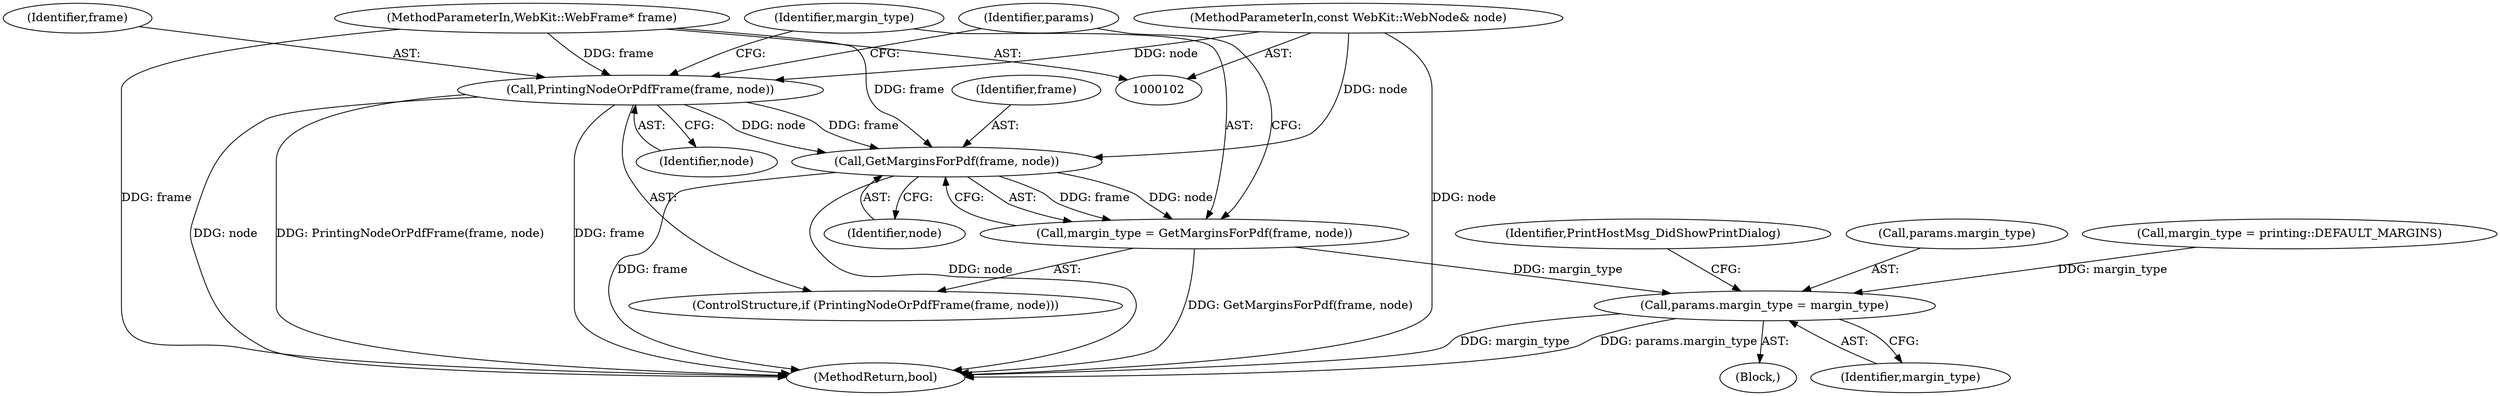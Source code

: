 digraph "0_Chrome_7a3439b3d169047c1c07f28a6f9cda341328980b_3@pointer" {
"1000144" [label="(Call,GetMarginsForPdf(frame, node))"];
"1000139" [label="(Call,PrintingNodeOrPdfFrame(frame, node))"];
"1000103" [label="(MethodParameterIn,WebKit::WebFrame* frame)"];
"1000104" [label="(MethodParameterIn,const WebKit::WebNode& node)"];
"1000142" [label="(Call,margin_type = GetMarginsForPdf(frame, node))"];
"1000147" [label="(Call,params.margin_type = margin_type)"];
"1000141" [label="(Identifier,node)"];
"1000135" [label="(Call,margin_type = printing::DEFAULT_MARGINS)"];
"1000107" [label="(Block,)"];
"1000154" [label="(Identifier,PrintHostMsg_DidShowPrintDialog)"];
"1000104" [label="(MethodParameterIn,const WebKit::WebNode& node)"];
"1000194" [label="(MethodReturn,bool)"];
"1000143" [label="(Identifier,margin_type)"];
"1000145" [label="(Identifier,frame)"];
"1000138" [label="(ControlStructure,if (PrintingNodeOrPdfFrame(frame, node)))"];
"1000146" [label="(Identifier,node)"];
"1000147" [label="(Call,params.margin_type = margin_type)"];
"1000148" [label="(Call,params.margin_type)"];
"1000140" [label="(Identifier,frame)"];
"1000144" [label="(Call,GetMarginsForPdf(frame, node))"];
"1000149" [label="(Identifier,params)"];
"1000103" [label="(MethodParameterIn,WebKit::WebFrame* frame)"];
"1000151" [label="(Identifier,margin_type)"];
"1000142" [label="(Call,margin_type = GetMarginsForPdf(frame, node))"];
"1000139" [label="(Call,PrintingNodeOrPdfFrame(frame, node))"];
"1000144" -> "1000142"  [label="AST: "];
"1000144" -> "1000146"  [label="CFG: "];
"1000145" -> "1000144"  [label="AST: "];
"1000146" -> "1000144"  [label="AST: "];
"1000142" -> "1000144"  [label="CFG: "];
"1000144" -> "1000194"  [label="DDG: frame"];
"1000144" -> "1000194"  [label="DDG: node"];
"1000144" -> "1000142"  [label="DDG: frame"];
"1000144" -> "1000142"  [label="DDG: node"];
"1000139" -> "1000144"  [label="DDG: frame"];
"1000139" -> "1000144"  [label="DDG: node"];
"1000103" -> "1000144"  [label="DDG: frame"];
"1000104" -> "1000144"  [label="DDG: node"];
"1000139" -> "1000138"  [label="AST: "];
"1000139" -> "1000141"  [label="CFG: "];
"1000140" -> "1000139"  [label="AST: "];
"1000141" -> "1000139"  [label="AST: "];
"1000143" -> "1000139"  [label="CFG: "];
"1000149" -> "1000139"  [label="CFG: "];
"1000139" -> "1000194"  [label="DDG: node"];
"1000139" -> "1000194"  [label="DDG: PrintingNodeOrPdfFrame(frame, node)"];
"1000139" -> "1000194"  [label="DDG: frame"];
"1000103" -> "1000139"  [label="DDG: frame"];
"1000104" -> "1000139"  [label="DDG: node"];
"1000103" -> "1000102"  [label="AST: "];
"1000103" -> "1000194"  [label="DDG: frame"];
"1000104" -> "1000102"  [label="AST: "];
"1000104" -> "1000194"  [label="DDG: node"];
"1000142" -> "1000138"  [label="AST: "];
"1000143" -> "1000142"  [label="AST: "];
"1000149" -> "1000142"  [label="CFG: "];
"1000142" -> "1000194"  [label="DDG: GetMarginsForPdf(frame, node)"];
"1000142" -> "1000147"  [label="DDG: margin_type"];
"1000147" -> "1000107"  [label="AST: "];
"1000147" -> "1000151"  [label="CFG: "];
"1000148" -> "1000147"  [label="AST: "];
"1000151" -> "1000147"  [label="AST: "];
"1000154" -> "1000147"  [label="CFG: "];
"1000147" -> "1000194"  [label="DDG: margin_type"];
"1000147" -> "1000194"  [label="DDG: params.margin_type"];
"1000135" -> "1000147"  [label="DDG: margin_type"];
}
